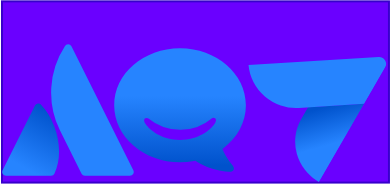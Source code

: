 <mxfile version="16.5.1" type="device"><diagram id="938jgasQmR5oVpTLt7mz" name="Page-1"><mxGraphModel dx="886" dy="593" grid="1" gridSize="10" guides="1" tooltips="1" connect="1" arrows="1" fold="1" page="1" pageScale="1" pageWidth="827" pageHeight="1169" math="0" shadow="0"><root><mxCell id="0"/><mxCell id="1" parent="0"/><mxCell id="uMMH16BIWsVnaxYK58_9-5" value="" style="group;fillColor=#6a00ff;fontColor=#ffffff;strokeColor=#3700CC;" vertex="1" connectable="0" parent="1"><mxGeometry x="130" y="130.669" width="193.481" height="90.622" as="geometry"/></mxCell><mxCell id="uMMH16BIWsVnaxYK58_9-1" value="" style="image;image=img/lib/atlassian/Atlassian_Logo.svg;" vertex="1" parent="uMMH16BIWsVnaxYK58_9-5"><mxGeometry y="21.331" width="66" height="66" as="geometry"/></mxCell><mxCell id="uMMH16BIWsVnaxYK58_9-2" value="" style="image;image=img/lib/atlassian/Hipchat_Logo.svg;" vertex="1" parent="uMMH16BIWsVnaxYK58_9-5"><mxGeometry x="56" y="23.331" width="66" height="62" as="geometry"/></mxCell><mxCell id="uMMH16BIWsVnaxYK58_9-3" value="" style="image;image=img/lib/atlassian/Jira_Core_Logo.svg;rotation=30;" vertex="1" parent="uMMH16BIWsVnaxYK58_9-5"><mxGeometry x="120" y="10.311" width="60" height="70" as="geometry"/></mxCell></root></mxGraphModel></diagram></mxfile>